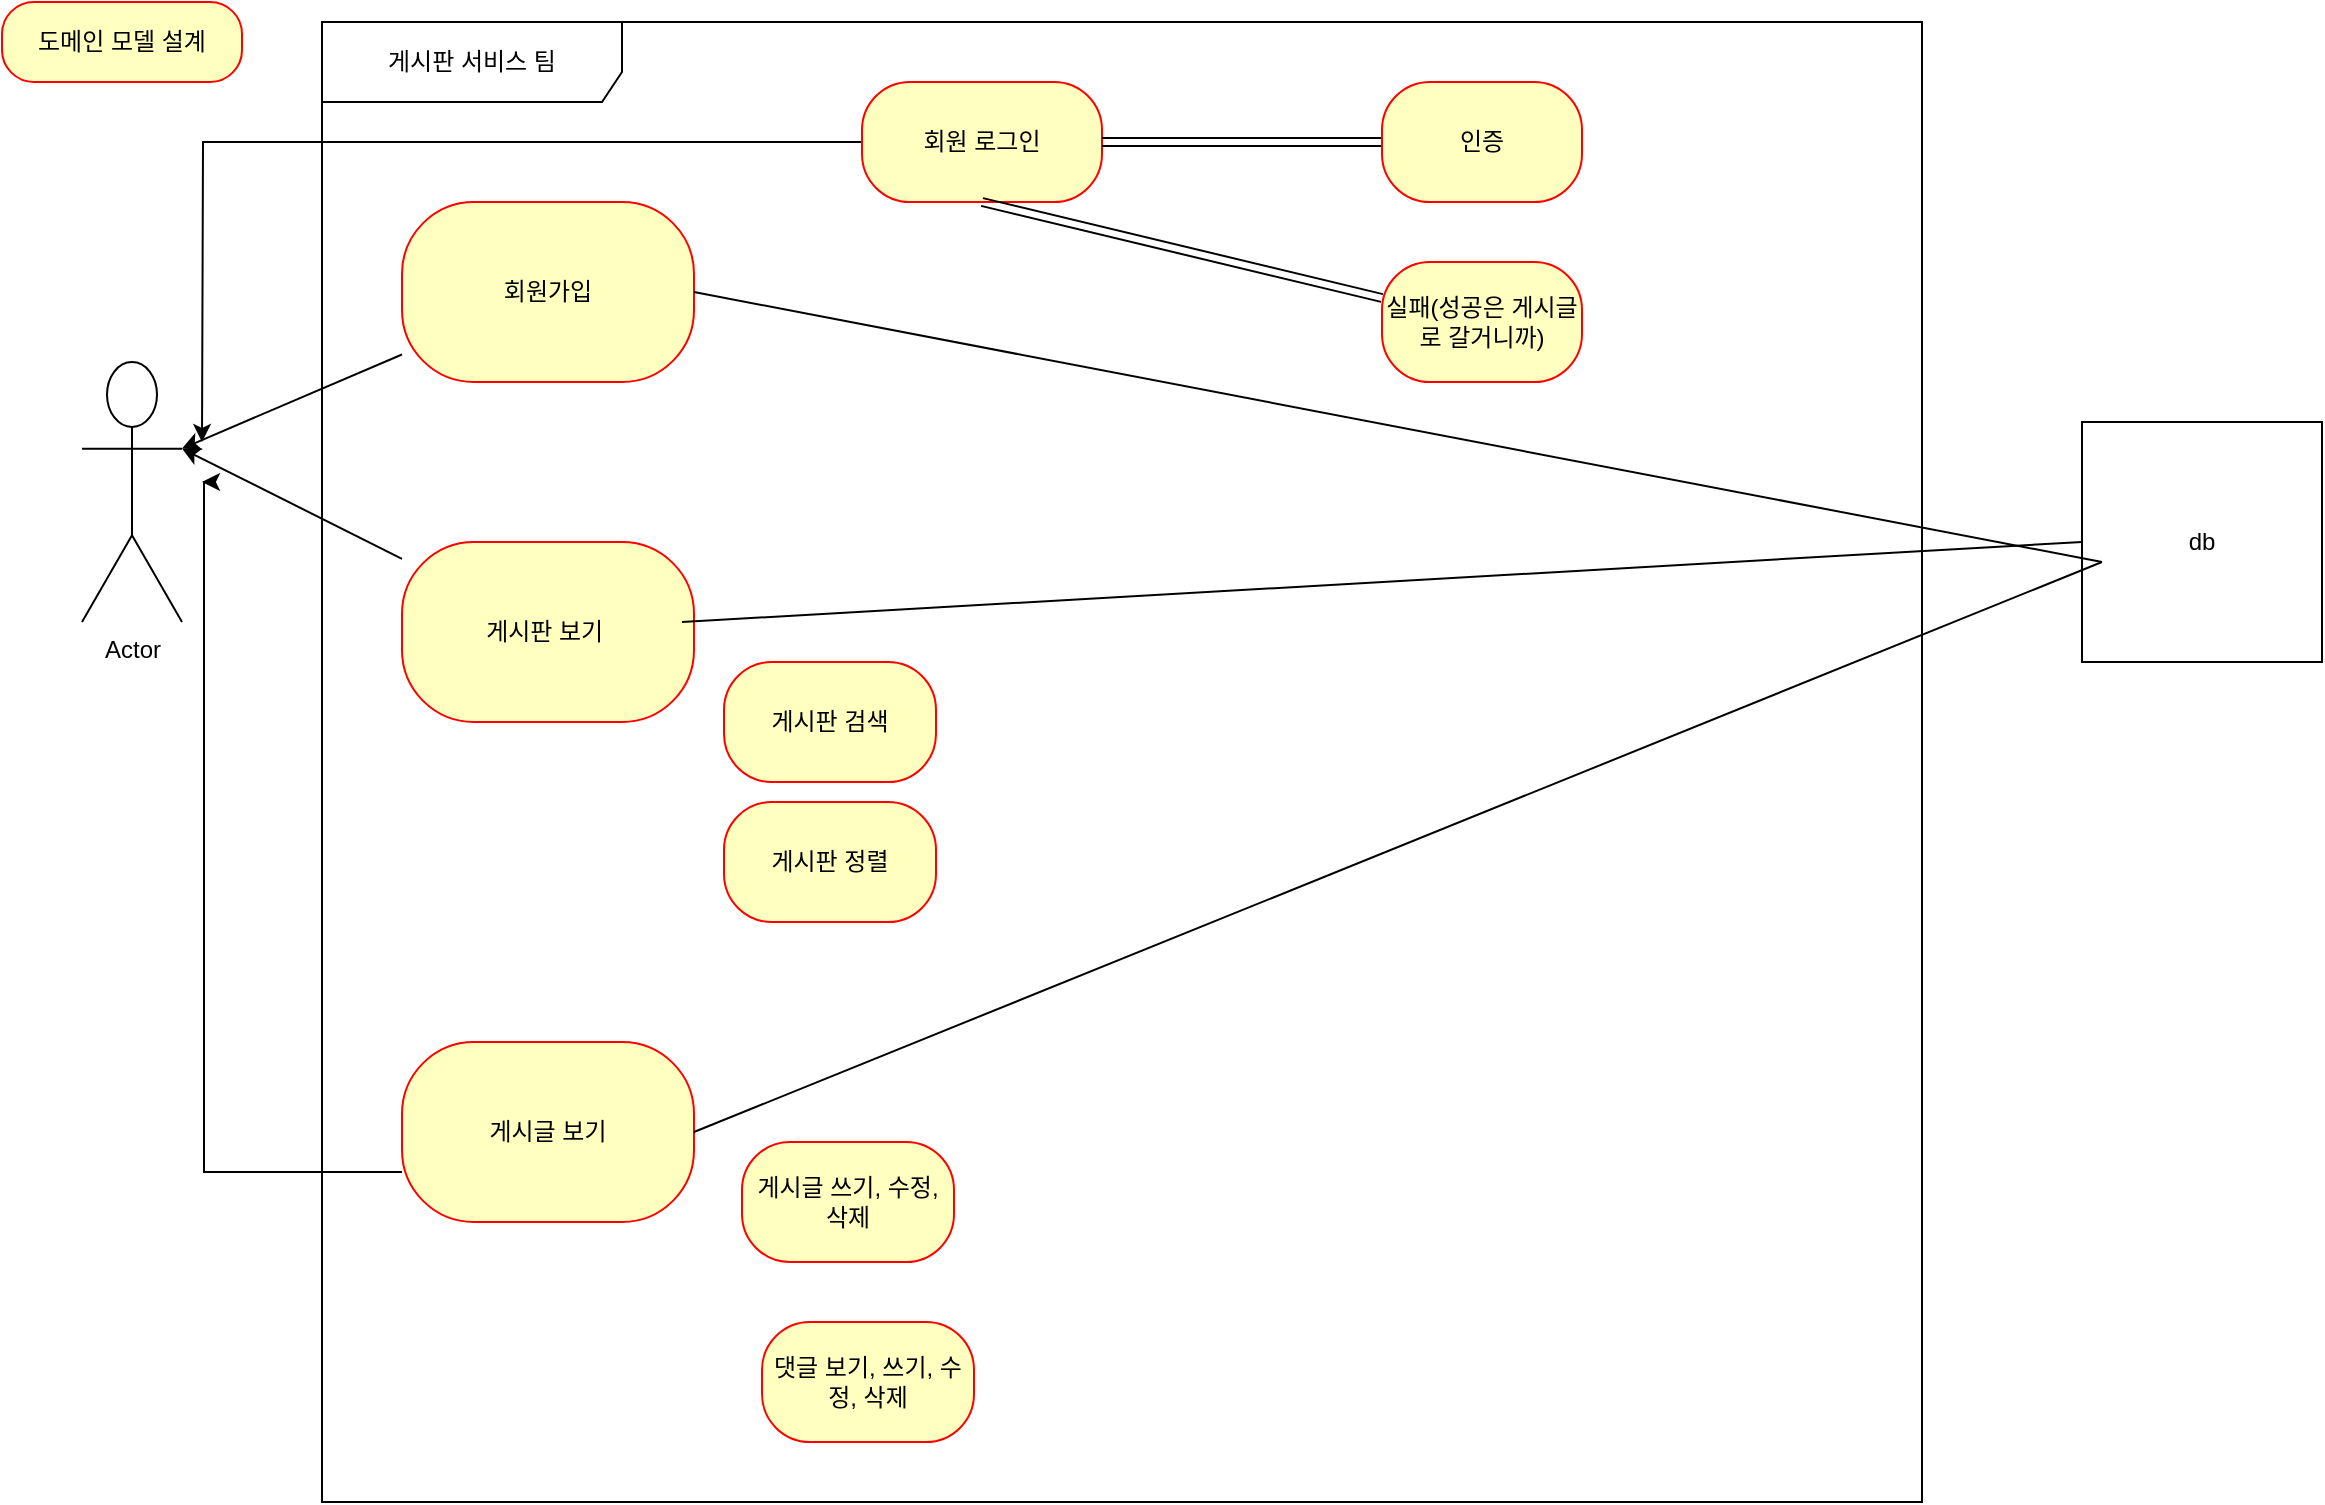 <mxfile version="24.7.17">
  <diagram name="페이지-1" id="B1Olj9NftW98Ymhla4uz">
    <mxGraphModel dx="1843" dy="721" grid="1" gridSize="10" guides="1" tooltips="1" connect="1" arrows="1" fold="1" page="1" pageScale="1" pageWidth="827" pageHeight="1169" math="0" shadow="0">
      <root>
        <mxCell id="0" />
        <mxCell id="1" parent="0" />
        <mxCell id="eHUSrNBATWkMHYGOMOzu-1" value="Actor" style="shape=umlActor;verticalLabelPosition=bottom;verticalAlign=top;html=1;" parent="1" vertex="1">
          <mxGeometry x="40" y="210" width="50" height="130" as="geometry" />
        </mxCell>
        <mxCell id="eHUSrNBATWkMHYGOMOzu-2" value="게시판 서비스 팀" style="shape=umlFrame;whiteSpace=wrap;html=1;pointerEvents=0;width=150;height=40;" parent="1" vertex="1">
          <mxGeometry x="160" y="40" width="800" height="740" as="geometry" />
        </mxCell>
        <mxCell id="eHUSrNBATWkMHYGOMOzu-3" value="회원가입" style="rounded=1;whiteSpace=wrap;html=1;arcSize=40;fontColor=#000000;fillColor=#ffffc0;strokeColor=#ff0000;" parent="1" vertex="1">
          <mxGeometry x="200" y="130" width="146" height="90" as="geometry" />
        </mxCell>
        <mxCell id="eHUSrNBATWkMHYGOMOzu-4" value="도메인 모델 설계" style="rounded=1;whiteSpace=wrap;html=1;arcSize=40;fontColor=#000000;fillColor=#ffffc0;strokeColor=#ff0000;" parent="1" vertex="1">
          <mxGeometry y="30" width="120" height="40" as="geometry" />
        </mxCell>
        <mxCell id="eHUSrNBATWkMHYGOMOzu-5" value="게시판 보기&amp;nbsp;&lt;span style=&quot;color: rgba(0, 0, 0, 0); font-family: monospace; font-size: 0px; text-align: start; text-wrap: nowrap;&quot;&gt;%3CmxGraphModel%3E%3Croot%3E%3CmxCell%20id%3D%220%22%2F%3E%3CmxCell%20id%3D%221%22%20parent%3D%220%22%2F%3E%3CmxCell%20id%3D%222%22%20value%3D%22%ED%9A%8C%EC%9B%90%EA%B0%80%EC%9E%85%22%20style%3D%22rounded%3D1%3BwhiteSpace%3Dwrap%3Bhtml%3D1%3BarcSize%3D40%3BfontColor%3D%23000000%3BfillColor%3D%23ffffc0%3BstrokeColor%3D%23ff0000%3B%22%20vertex%3D%221%22%20parent%3D%221%22%3E%3CmxGeometry%20x%3D%22210%22%20y%3D%22160%22%20width%3D%22146%22%20height%3D%2290%22%20as%3D%22geometry%22%2F%3E%3C%2FmxCell%3E%3C%2Froot%3E%3C%2FmxGraphModel%3E&lt;/span&gt;" style="rounded=1;whiteSpace=wrap;html=1;arcSize=40;fontColor=#000000;fillColor=#ffffc0;strokeColor=#ff0000;" parent="1" vertex="1">
          <mxGeometry x="200" y="300" width="146" height="90" as="geometry" />
        </mxCell>
        <mxCell id="eHUSrNBATWkMHYGOMOzu-6" style="edgeStyle=orthogonalEdgeStyle;rounded=0;orthogonalLoop=1;jettySize=auto;html=1;" parent="1" source="eHUSrNBATWkMHYGOMOzu-7" edge="1">
          <mxGeometry relative="1" as="geometry">
            <mxPoint x="100" y="270" as="targetPoint" />
            <Array as="points">
              <mxPoint x="101" y="615" />
            </Array>
          </mxGeometry>
        </mxCell>
        <mxCell id="eHUSrNBATWkMHYGOMOzu-7" value="게시글 보기" style="rounded=1;whiteSpace=wrap;html=1;arcSize=40;fontColor=#000000;fillColor=#ffffc0;strokeColor=#ff0000;" parent="1" vertex="1">
          <mxGeometry x="200" y="550" width="146" height="90" as="geometry" />
        </mxCell>
        <mxCell id="eHUSrNBATWkMHYGOMOzu-8" style="edgeStyle=orthogonalEdgeStyle;rounded=0;orthogonalLoop=1;jettySize=auto;html=1;" parent="1" source="eHUSrNBATWkMHYGOMOzu-9" edge="1">
          <mxGeometry relative="1" as="geometry">
            <mxPoint x="100" y="250" as="targetPoint" />
          </mxGeometry>
        </mxCell>
        <mxCell id="eHUSrNBATWkMHYGOMOzu-9" value="회원 로그인" style="rounded=1;whiteSpace=wrap;html=1;arcSize=40;fontColor=#000000;fillColor=#ffffc0;strokeColor=#ff0000;" parent="1" vertex="1">
          <mxGeometry x="430" y="70" width="120" height="60" as="geometry" />
        </mxCell>
        <mxCell id="eHUSrNBATWkMHYGOMOzu-10" style="edgeStyle=orthogonalEdgeStyle;shape=link;rounded=0;orthogonalLoop=1;jettySize=auto;html=1;exitX=0;exitY=0.5;exitDx=0;exitDy=0;" parent="1" source="eHUSrNBATWkMHYGOMOzu-11" target="eHUSrNBATWkMHYGOMOzu-9" edge="1">
          <mxGeometry relative="1" as="geometry" />
        </mxCell>
        <mxCell id="eHUSrNBATWkMHYGOMOzu-11" value="인증" style="rounded=1;whiteSpace=wrap;html=1;arcSize=40;fontColor=#000000;fillColor=#ffffc0;strokeColor=#ff0000;" parent="1" vertex="1">
          <mxGeometry x="690" y="70" width="100" height="60" as="geometry" />
        </mxCell>
        <mxCell id="eHUSrNBATWkMHYGOMOzu-12" style="shape=link;rounded=0;orthogonalLoop=1;jettySize=auto;html=1;entryX=0.5;entryY=1;entryDx=0;entryDy=0;" parent="1" source="eHUSrNBATWkMHYGOMOzu-13" target="eHUSrNBATWkMHYGOMOzu-9" edge="1">
          <mxGeometry relative="1" as="geometry" />
        </mxCell>
        <mxCell id="eHUSrNBATWkMHYGOMOzu-13" value="실패(성공은 게시글로 갈거니까)" style="rounded=1;whiteSpace=wrap;html=1;arcSize=40;fontColor=#000000;fillColor=#ffffc0;strokeColor=#ff0000;" parent="1" vertex="1">
          <mxGeometry x="690" y="160" width="100" height="60" as="geometry" />
        </mxCell>
        <mxCell id="eHUSrNBATWkMHYGOMOzu-14" value="게시판 검색" style="rounded=1;whiteSpace=wrap;html=1;arcSize=40;fontColor=#000000;fillColor=#ffffc0;strokeColor=#ff0000;" parent="1" vertex="1">
          <mxGeometry x="361" y="360" width="106" height="60" as="geometry" />
        </mxCell>
        <mxCell id="eHUSrNBATWkMHYGOMOzu-15" value="게시판 정렬" style="rounded=1;whiteSpace=wrap;html=1;arcSize=40;fontColor=#000000;fillColor=#ffffc0;strokeColor=#ff0000;" parent="1" vertex="1">
          <mxGeometry x="361" y="430" width="106" height="60" as="geometry" />
        </mxCell>
        <mxCell id="eHUSrNBATWkMHYGOMOzu-16" value="게시글 쓰기, 수정, 삭제" style="rounded=1;whiteSpace=wrap;html=1;arcSize=40;fontColor=#000000;fillColor=#ffffc0;strokeColor=#ff0000;" parent="1" vertex="1">
          <mxGeometry x="370" y="600" width="106" height="60" as="geometry" />
        </mxCell>
        <mxCell id="eHUSrNBATWkMHYGOMOzu-17" value="댓글 보기, 쓰기, 수정, 삭제" style="rounded=1;whiteSpace=wrap;html=1;arcSize=40;fontColor=#000000;fillColor=#ffffc0;strokeColor=#ff0000;" parent="1" vertex="1">
          <mxGeometry x="380" y="690" width="106" height="60" as="geometry" />
        </mxCell>
        <mxCell id="eHUSrNBATWkMHYGOMOzu-19" style="rounded=0;orthogonalLoop=1;jettySize=auto;html=1;entryX=1;entryY=0.333;entryDx=0;entryDy=0;entryPerimeter=0;" parent="1" source="eHUSrNBATWkMHYGOMOzu-3" target="eHUSrNBATWkMHYGOMOzu-1" edge="1">
          <mxGeometry relative="1" as="geometry" />
        </mxCell>
        <mxCell id="eHUSrNBATWkMHYGOMOzu-20" style="rounded=0;orthogonalLoop=1;jettySize=auto;html=1;entryX=1;entryY=0.333;entryDx=0;entryDy=0;entryPerimeter=0;" parent="1" source="eHUSrNBATWkMHYGOMOzu-5" target="eHUSrNBATWkMHYGOMOzu-1" edge="1">
          <mxGeometry relative="1" as="geometry" />
        </mxCell>
        <mxCell id="6DFOVToqVPGShSenN_rZ-1" value="db" style="whiteSpace=wrap;html=1;aspect=fixed;" vertex="1" parent="1">
          <mxGeometry x="1040" y="240" width="120" height="120" as="geometry" />
        </mxCell>
        <mxCell id="6DFOVToqVPGShSenN_rZ-2" value="" style="endArrow=none;html=1;rounded=0;entryX=0;entryY=0.5;entryDx=0;entryDy=0;" edge="1" parent="1" target="6DFOVToqVPGShSenN_rZ-1">
          <mxGeometry width="50" height="50" relative="1" as="geometry">
            <mxPoint x="340" y="340" as="sourcePoint" />
            <mxPoint x="390" y="290" as="targetPoint" />
          </mxGeometry>
        </mxCell>
        <mxCell id="6DFOVToqVPGShSenN_rZ-3" value="" style="endArrow=none;html=1;rounded=0;entryX=0;entryY=0.5;entryDx=0;entryDy=0;exitX=1;exitY=0.5;exitDx=0;exitDy=0;" edge="1" parent="1" source="eHUSrNBATWkMHYGOMOzu-7">
          <mxGeometry width="50" height="50" relative="1" as="geometry">
            <mxPoint x="350" y="350" as="sourcePoint" />
            <mxPoint x="1050" y="310" as="targetPoint" />
          </mxGeometry>
        </mxCell>
        <mxCell id="6DFOVToqVPGShSenN_rZ-4" value="" style="endArrow=none;html=1;rounded=0;entryX=0;entryY=0.5;entryDx=0;entryDy=0;exitX=1;exitY=0.5;exitDx=0;exitDy=0;" edge="1" parent="1" source="eHUSrNBATWkMHYGOMOzu-3">
          <mxGeometry width="50" height="50" relative="1" as="geometry">
            <mxPoint x="350" y="350" as="sourcePoint" />
            <mxPoint x="1050" y="310" as="targetPoint" />
          </mxGeometry>
        </mxCell>
      </root>
    </mxGraphModel>
  </diagram>
</mxfile>
